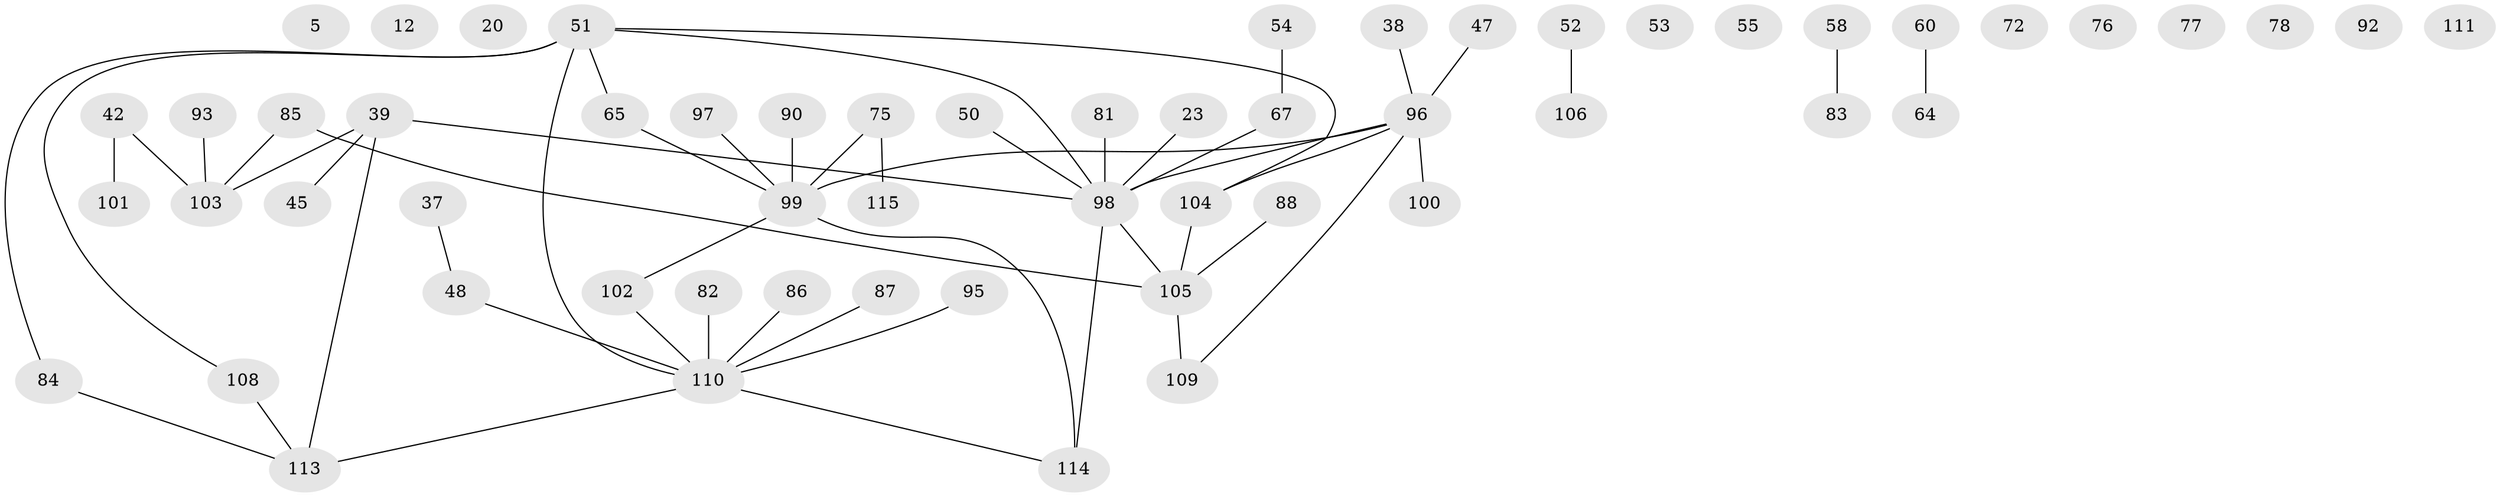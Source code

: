 // original degree distribution, {2: 0.26956521739130435, 4: 0.14782608695652175, 1: 0.3130434782608696, 0: 0.08695652173913043, 3: 0.1391304347826087, 5: 0.034782608695652174, 8: 0.008695652173913044}
// Generated by graph-tools (version 1.1) at 2025/40/03/09/25 04:40:31]
// undirected, 57 vertices, 53 edges
graph export_dot {
graph [start="1"]
  node [color=gray90,style=filled];
  5;
  12;
  20 [super="+8"];
  23;
  37;
  38;
  39 [super="+22+10"];
  42;
  45;
  47;
  48;
  50;
  51;
  52;
  53;
  54;
  55;
  58;
  60;
  64;
  65;
  67 [super="+31+36"];
  72;
  75;
  76;
  77;
  78;
  81;
  82;
  83 [super="+30"];
  84 [super="+43+74"];
  85 [super="+4"];
  86;
  87 [super="+14"];
  88 [super="+17"];
  90;
  92;
  93;
  95;
  96 [super="+59+25+71+91"];
  97;
  98 [super="+46+35+2+73"];
  99 [super="+89"];
  100;
  101;
  102;
  103;
  104 [super="+62+79"];
  105 [super="+9+28+34+15"];
  106;
  108;
  109 [super="+49"];
  110 [super="+21+94+107"];
  111;
  113 [super="+27"];
  114 [super="+70+112"];
  115 [super="+24"];
  23 -- 98;
  37 -- 48;
  38 -- 96;
  39 -- 45;
  39 -- 113;
  39 -- 103;
  39 -- 98;
  42 -- 101;
  42 -- 103;
  47 -- 96;
  48 -- 110;
  50 -- 98;
  51 -- 65;
  51 -- 98 [weight=2];
  51 -- 104;
  51 -- 108;
  51 -- 110 [weight=2];
  51 -- 84;
  52 -- 106;
  54 -- 67;
  58 -- 83;
  60 -- 64;
  65 -- 99;
  67 -- 98;
  75 -- 115;
  75 -- 99;
  81 -- 98;
  82 -- 110;
  84 -- 113;
  85 -- 103;
  85 -- 105;
  86 -- 110;
  87 -- 110;
  88 -- 105;
  90 -- 99;
  93 -- 103;
  95 -- 110;
  96 -- 104;
  96 -- 98 [weight=4];
  96 -- 109;
  96 -- 99 [weight=2];
  96 -- 100;
  97 -- 99;
  98 -- 114 [weight=3];
  98 -- 105 [weight=2];
  99 -- 102;
  99 -- 114;
  102 -- 110;
  104 -- 105;
  105 -- 109;
  108 -- 113;
  110 -- 114 [weight=2];
  110 -- 113;
}
